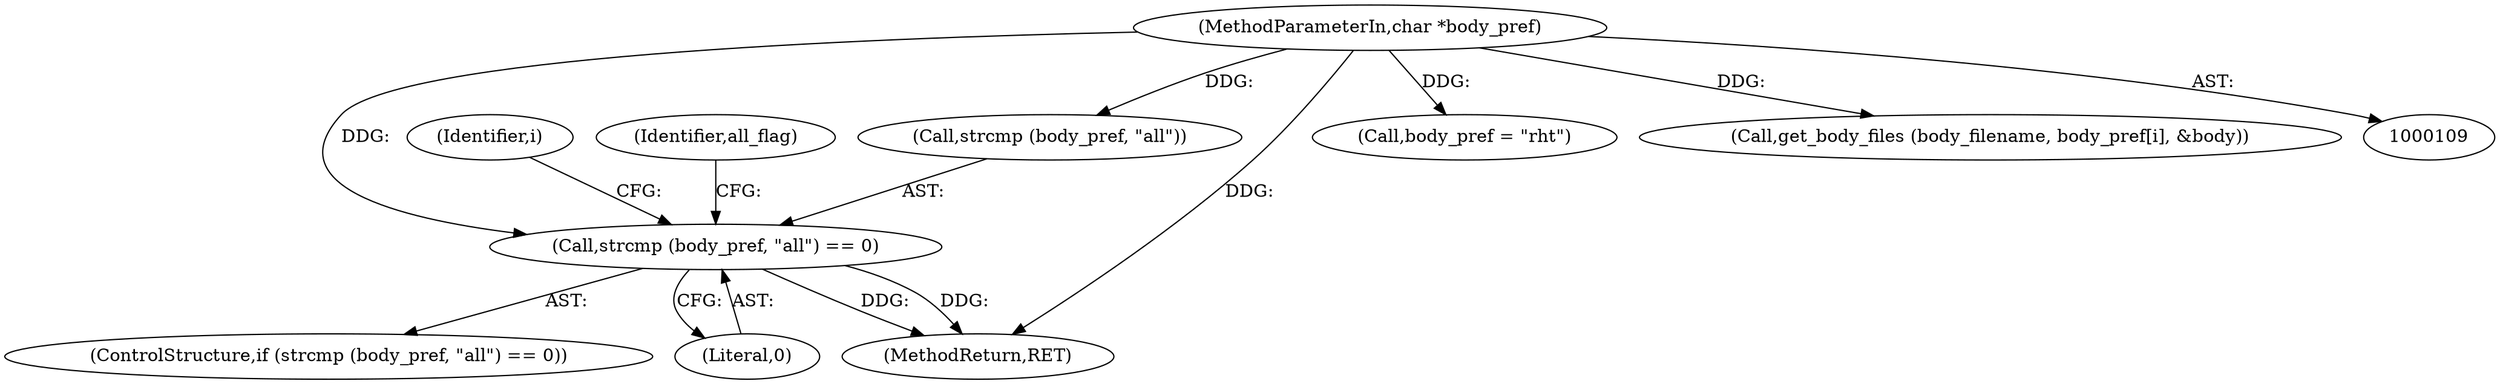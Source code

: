 digraph "0_tnef_8dccf79857ceeb7a6d3e42c1e762e7b865d5344d_1@API" {
"1000354" [label="(Call,strcmp (body_pref, \"all\") == 0)"];
"1000113" [label="(MethodParameterIn,char *body_pref)"];
"1000368" [label="(Identifier,i)"];
"1000113" [label="(MethodParameterIn,char *body_pref)"];
"1000361" [label="(Identifier,all_flag)"];
"1000363" [label="(Call,body_pref = \"rht\")"];
"1000376" [label="(Call,get_body_files (body_filename, body_pref[i], &body))"];
"1000354" [label="(Call,strcmp (body_pref, \"all\") == 0)"];
"1000355" [label="(Call,strcmp (body_pref, \"all\"))"];
"1000353" [label="(ControlStructure,if (strcmp (body_pref, \"all\") == 0))"];
"1000358" [label="(Literal,0)"];
"1000460" [label="(MethodReturn,RET)"];
"1000354" -> "1000353"  [label="AST: "];
"1000354" -> "1000358"  [label="CFG: "];
"1000355" -> "1000354"  [label="AST: "];
"1000358" -> "1000354"  [label="AST: "];
"1000361" -> "1000354"  [label="CFG: "];
"1000368" -> "1000354"  [label="CFG: "];
"1000354" -> "1000460"  [label="DDG: "];
"1000354" -> "1000460"  [label="DDG: "];
"1000113" -> "1000354"  [label="DDG: "];
"1000113" -> "1000109"  [label="AST: "];
"1000113" -> "1000460"  [label="DDG: "];
"1000113" -> "1000355"  [label="DDG: "];
"1000113" -> "1000363"  [label="DDG: "];
"1000113" -> "1000376"  [label="DDG: "];
}
